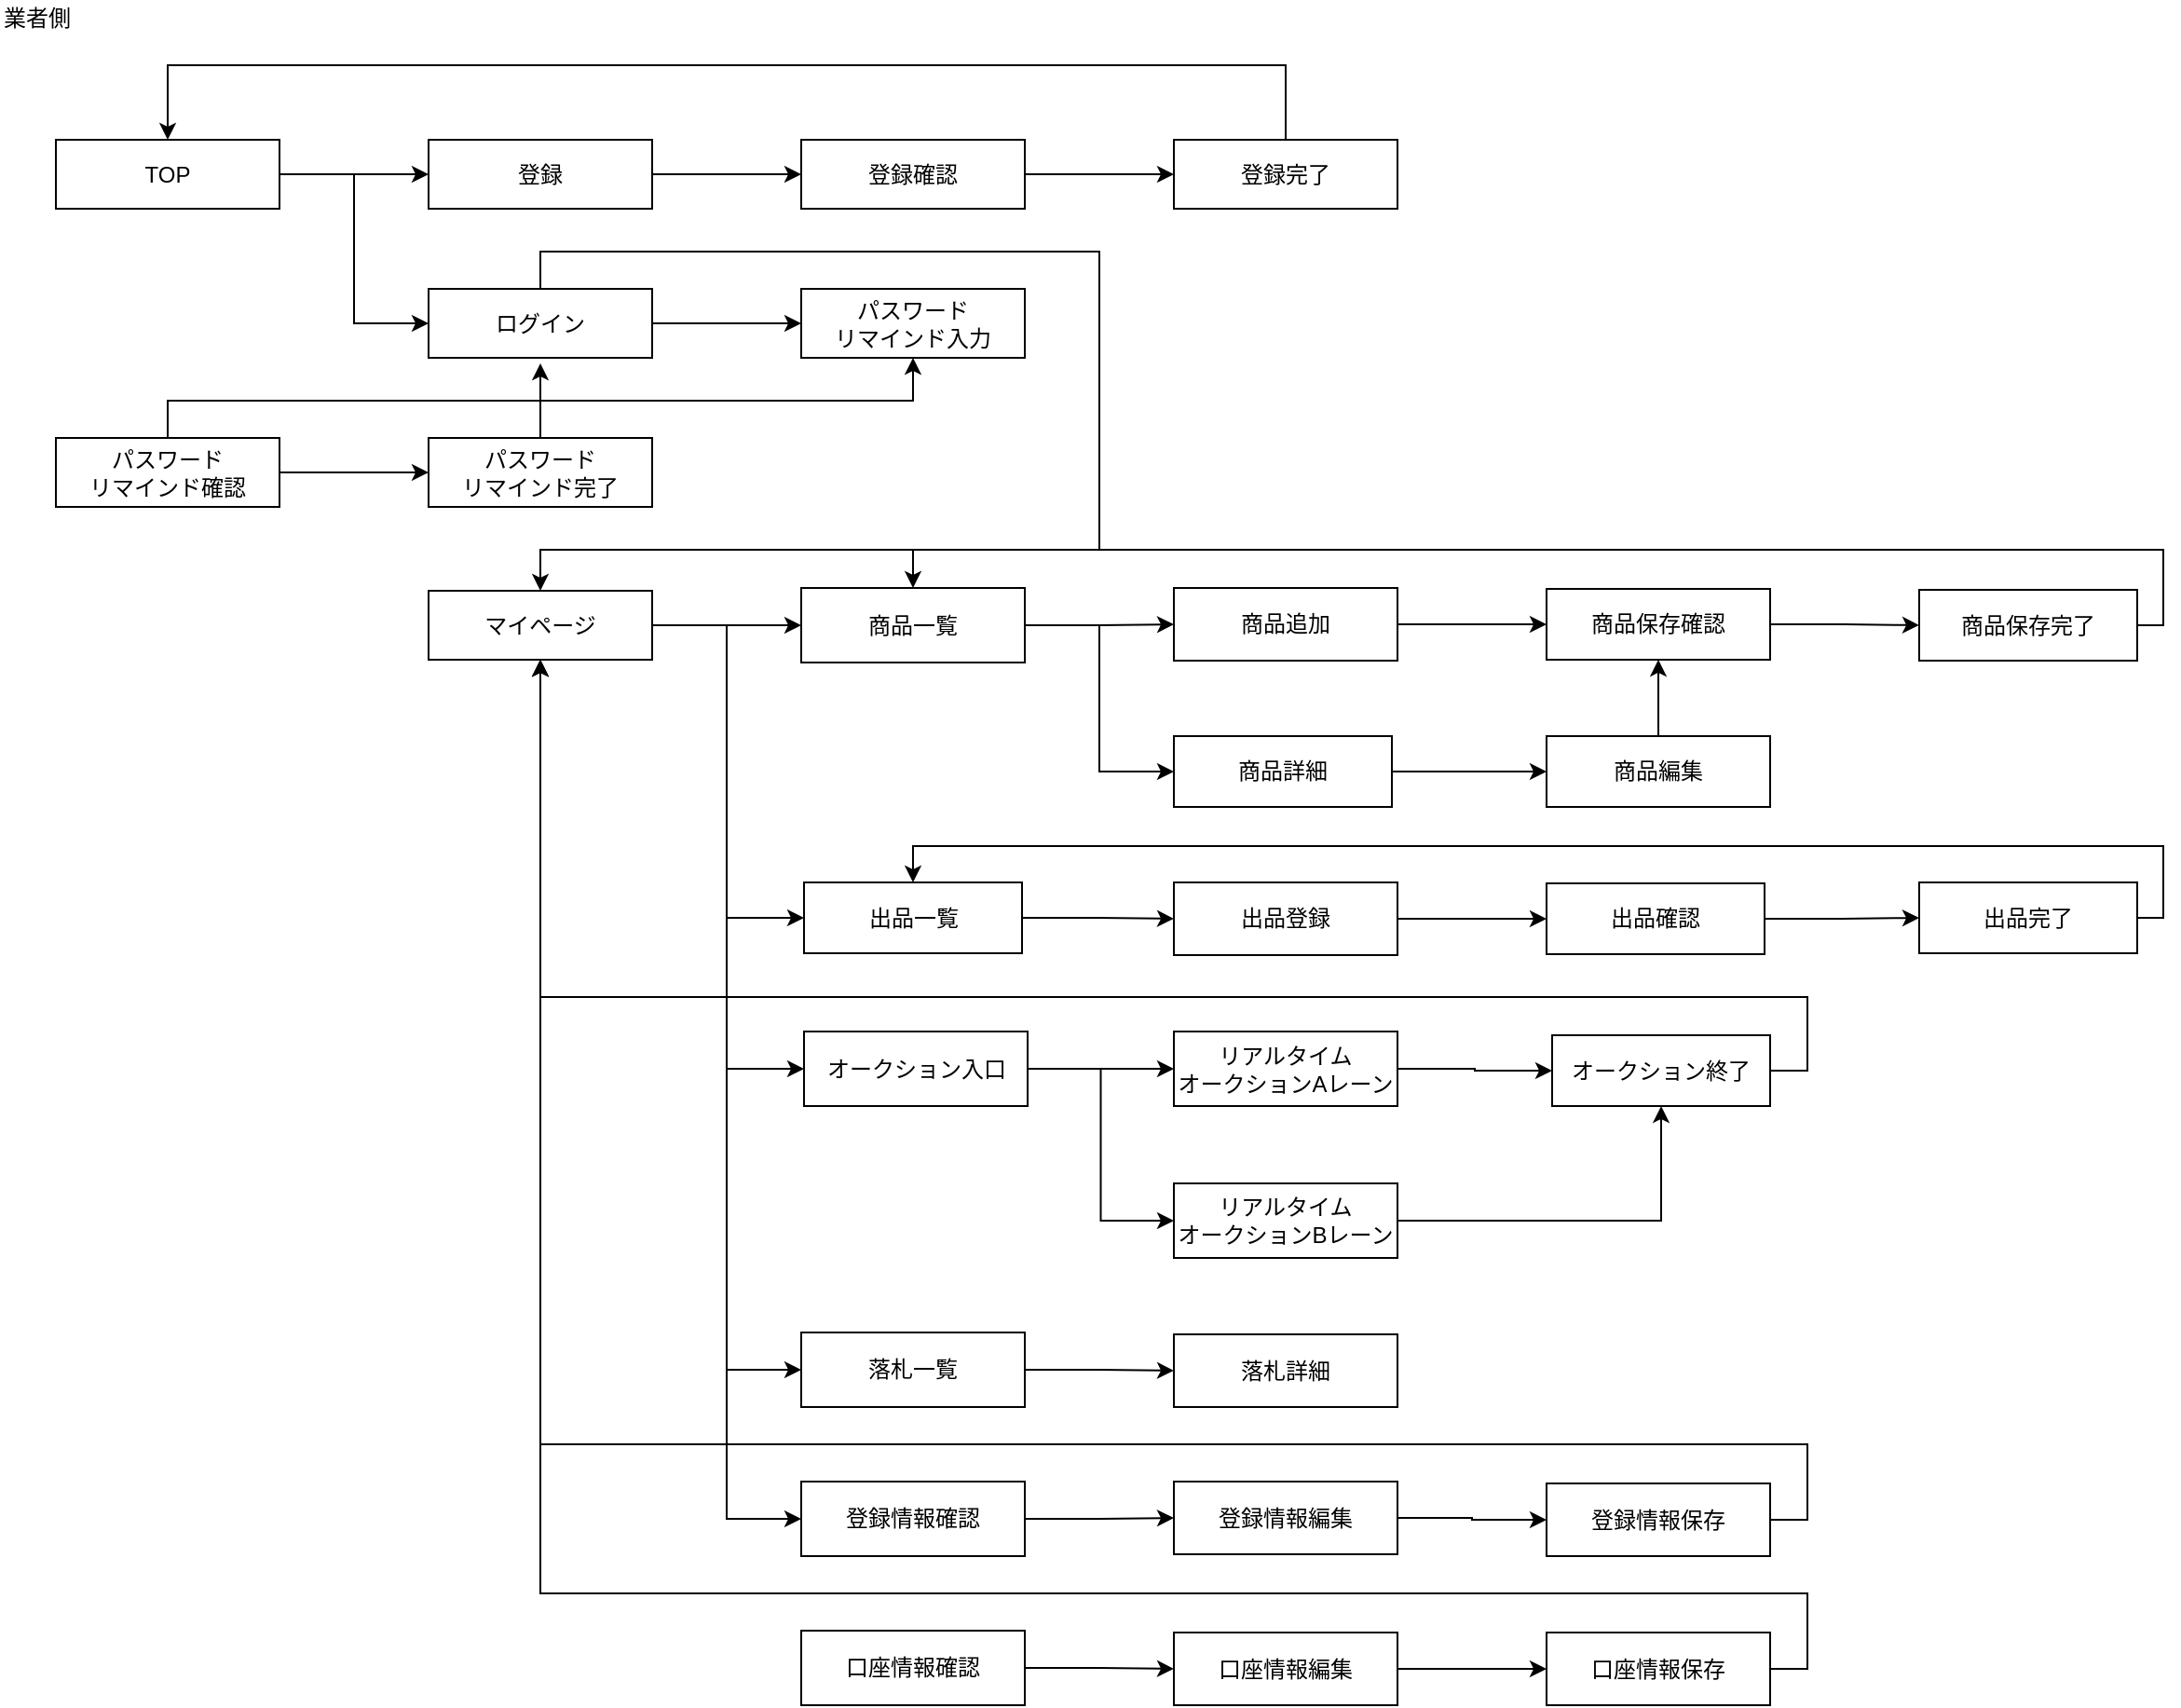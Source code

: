 <mxfile version="11.2.4" type="github" pages="1"><diagram id="y9-AY8FtYVWBIRDVgu3q" name="Page-1"><mxGraphModel dx="1113" dy="754" grid="1" gridSize="10" guides="1" tooltips="1" connect="1" arrows="1" fold="1" page="1" pageScale="1" pageWidth="1169" pageHeight="826" math="0" shadow="0"><root><mxCell id="0"/><mxCell id="1" parent="0"/><mxCell id="uF_Y0B79j9FDdWja12vl-38" style="edgeStyle=orthogonalEdgeStyle;rounded=0;orthogonalLoop=1;jettySize=auto;html=1;entryX=0;entryY=0.5;entryDx=0;entryDy=0;" edge="1" parent="1" source="uF_Y0B79j9FDdWja12vl-1" target="uF_Y0B79j9FDdWja12vl-4"><mxGeometry relative="1" as="geometry"/></mxCell><mxCell id="uF_Y0B79j9FDdWja12vl-55" style="edgeStyle=orthogonalEdgeStyle;rounded=0;orthogonalLoop=1;jettySize=auto;html=1;entryX=0;entryY=0.5;entryDx=0;entryDy=0;" edge="1" parent="1" source="uF_Y0B79j9FDdWja12vl-1" target="uF_Y0B79j9FDdWja12vl-41"><mxGeometry relative="1" as="geometry"><Array as="points"><mxPoint x="400" y="340"/><mxPoint x="400" y="498"/></Array></mxGeometry></mxCell><mxCell id="uF_Y0B79j9FDdWja12vl-66" style="edgeStyle=orthogonalEdgeStyle;rounded=0;orthogonalLoop=1;jettySize=auto;html=1;entryX=0;entryY=0.5;entryDx=0;entryDy=0;" edge="1" parent="1" source="uF_Y0B79j9FDdWja12vl-1" target="uF_Y0B79j9FDdWja12vl-65"><mxGeometry relative="1" as="geometry"><Array as="points"><mxPoint x="400" y="340"/><mxPoint x="400" y="740"/></Array></mxGeometry></mxCell><mxCell id="uF_Y0B79j9FDdWja12vl-79" style="edgeStyle=orthogonalEdgeStyle;rounded=0;orthogonalLoop=1;jettySize=auto;html=1;entryX=0;entryY=0.5;entryDx=0;entryDy=0;" edge="1" parent="1" source="uF_Y0B79j9FDdWja12vl-1" target="uF_Y0B79j9FDdWja12vl-70"><mxGeometry relative="1" as="geometry"><Array as="points"><mxPoint x="400" y="340"/><mxPoint x="400" y="579"/></Array></mxGeometry></mxCell><mxCell id="uF_Y0B79j9FDdWja12vl-81" style="edgeStyle=orthogonalEdgeStyle;rounded=0;orthogonalLoop=1;jettySize=auto;html=1;entryX=0;entryY=0.5;entryDx=0;entryDy=0;" edge="1" parent="1" source="uF_Y0B79j9FDdWja12vl-1" target="uF_Y0B79j9FDdWja12vl-80"><mxGeometry relative="1" as="geometry"/></mxCell><mxCell id="uF_Y0B79j9FDdWja12vl-1" value="マイページ" style="whiteSpace=wrap;html=1;" vertex="1" parent="1"><mxGeometry x="240" y="322" width="120" height="37" as="geometry"/></mxCell><mxCell id="uF_Y0B79j9FDdWja12vl-50" style="edgeStyle=orthogonalEdgeStyle;rounded=0;orthogonalLoop=1;jettySize=auto;html=1;entryX=0;entryY=0.5;entryDx=0;entryDy=0;" edge="1" parent="1" source="uF_Y0B79j9FDdWja12vl-3" target="uF_Y0B79j9FDdWja12vl-49"><mxGeometry relative="1" as="geometry"/></mxCell><mxCell id="uF_Y0B79j9FDdWja12vl-3" value="商品詳細" style="whiteSpace=wrap;html=1;" vertex="1" parent="1"><mxGeometry x="640" y="400" width="117" height="38" as="geometry"/></mxCell><mxCell id="uF_Y0B79j9FDdWja12vl-39" style="edgeStyle=orthogonalEdgeStyle;rounded=0;orthogonalLoop=1;jettySize=auto;html=1;entryX=0;entryY=0.5;entryDx=0;entryDy=0;" edge="1" parent="1" source="uF_Y0B79j9FDdWja12vl-4" target="uF_Y0B79j9FDdWja12vl-5"><mxGeometry relative="1" as="geometry"/></mxCell><mxCell id="uF_Y0B79j9FDdWja12vl-40" style="edgeStyle=orthogonalEdgeStyle;rounded=0;orthogonalLoop=1;jettySize=auto;html=1;entryX=0;entryY=0.5;entryDx=0;entryDy=0;" edge="1" parent="1" source="uF_Y0B79j9FDdWja12vl-4" target="uF_Y0B79j9FDdWja12vl-3"><mxGeometry relative="1" as="geometry"/></mxCell><mxCell id="uF_Y0B79j9FDdWja12vl-4" value="商品一覧" style="whiteSpace=wrap;html=1;" vertex="1" parent="1"><mxGeometry x="440" y="320.5" width="120" height="40" as="geometry"/></mxCell><mxCell id="uF_Y0B79j9FDdWja12vl-44" style="edgeStyle=orthogonalEdgeStyle;rounded=0;orthogonalLoop=1;jettySize=auto;html=1;entryX=0;entryY=0.5;entryDx=0;entryDy=0;" edge="1" parent="1" source="uF_Y0B79j9FDdWja12vl-5" target="uF_Y0B79j9FDdWja12vl-42"><mxGeometry relative="1" as="geometry"/></mxCell><mxCell id="uF_Y0B79j9FDdWja12vl-5" value="商品追加" style="whiteSpace=wrap;html=1;" vertex="1" parent="1"><mxGeometry x="640" y="320.5" width="120" height="39" as="geometry"/></mxCell><mxCell id="uF_Y0B79j9FDdWja12vl-12" value="業者側" style="text;html=1;resizable=0;points=[];autosize=1;align=left;verticalAlign=top;spacingTop=-4;" vertex="1" parent="1"><mxGeometry x="10" y="5" width="50" height="20" as="geometry"/></mxCell><mxCell id="uF_Y0B79j9FDdWja12vl-25" style="edgeStyle=orthogonalEdgeStyle;rounded=0;orthogonalLoop=1;jettySize=auto;html=1;entryX=0;entryY=0.5;entryDx=0;entryDy=0;" edge="1" parent="1" source="uF_Y0B79j9FDdWja12vl-13" target="uF_Y0B79j9FDdWja12vl-16"><mxGeometry relative="1" as="geometry"/></mxCell><mxCell id="uF_Y0B79j9FDdWja12vl-33" style="edgeStyle=orthogonalEdgeStyle;rounded=0;orthogonalLoop=1;jettySize=auto;html=1;entryX=0.5;entryY=0;entryDx=0;entryDy=0;" edge="1" parent="1" source="uF_Y0B79j9FDdWja12vl-13" target="uF_Y0B79j9FDdWja12vl-1"><mxGeometry relative="1" as="geometry"><Array as="points"><mxPoint x="300" y="140"/><mxPoint x="600" y="140"/><mxPoint x="600" y="300"/><mxPoint x="300" y="300"/></Array></mxGeometry></mxCell><mxCell id="uF_Y0B79j9FDdWja12vl-13" value="ログイン" style="whiteSpace=wrap;html=1;" vertex="1" parent="1"><mxGeometry x="240" y="160" width="120" height="37" as="geometry"/></mxCell><mxCell id="uF_Y0B79j9FDdWja12vl-19" style="edgeStyle=orthogonalEdgeStyle;rounded=0;orthogonalLoop=1;jettySize=auto;html=1;entryX=0;entryY=0.5;entryDx=0;entryDy=0;" edge="1" parent="1" source="uF_Y0B79j9FDdWja12vl-14" target="uF_Y0B79j9FDdWja12vl-17"><mxGeometry relative="1" as="geometry"/></mxCell><mxCell id="uF_Y0B79j9FDdWja12vl-14" value="登録" style="whiteSpace=wrap;html=1;" vertex="1" parent="1"><mxGeometry x="240" y="80" width="120" height="37" as="geometry"/></mxCell><mxCell id="uF_Y0B79j9FDdWja12vl-16" value="パスワード&lt;br&gt;リマインド入力" style="whiteSpace=wrap;html=1;" vertex="1" parent="1"><mxGeometry x="440" y="160" width="120" height="37" as="geometry"/></mxCell><mxCell id="uF_Y0B79j9FDdWja12vl-20" style="edgeStyle=orthogonalEdgeStyle;rounded=0;orthogonalLoop=1;jettySize=auto;html=1;entryX=0;entryY=0.5;entryDx=0;entryDy=0;" edge="1" parent="1" source="uF_Y0B79j9FDdWja12vl-17" target="uF_Y0B79j9FDdWja12vl-18"><mxGeometry relative="1" as="geometry"/></mxCell><mxCell id="uF_Y0B79j9FDdWja12vl-17" value="登録確認" style="whiteSpace=wrap;html=1;" vertex="1" parent="1"><mxGeometry x="440" y="80" width="120" height="37" as="geometry"/></mxCell><mxCell id="uF_Y0B79j9FDdWja12vl-27" style="edgeStyle=orthogonalEdgeStyle;rounded=0;orthogonalLoop=1;jettySize=auto;html=1;entryX=0.5;entryY=0;entryDx=0;entryDy=0;" edge="1" parent="1" source="uF_Y0B79j9FDdWja12vl-18" target="uF_Y0B79j9FDdWja12vl-22"><mxGeometry relative="1" as="geometry"><Array as="points"><mxPoint x="700" y="40"/><mxPoint x="100" y="40"/></Array></mxGeometry></mxCell><mxCell id="uF_Y0B79j9FDdWja12vl-18" value="登録完了" style="whiteSpace=wrap;html=1;" vertex="1" parent="1"><mxGeometry x="640" y="80" width="120" height="37" as="geometry"/></mxCell><mxCell id="uF_Y0B79j9FDdWja12vl-23" style="edgeStyle=orthogonalEdgeStyle;rounded=0;orthogonalLoop=1;jettySize=auto;html=1;entryX=0;entryY=0.5;entryDx=0;entryDy=0;" edge="1" parent="1" source="uF_Y0B79j9FDdWja12vl-22" target="uF_Y0B79j9FDdWja12vl-14"><mxGeometry relative="1" as="geometry"/></mxCell><mxCell id="uF_Y0B79j9FDdWja12vl-24" style="edgeStyle=orthogonalEdgeStyle;rounded=0;orthogonalLoop=1;jettySize=auto;html=1;entryX=0;entryY=0.5;entryDx=0;entryDy=0;" edge="1" parent="1" source="uF_Y0B79j9FDdWja12vl-22" target="uF_Y0B79j9FDdWja12vl-13"><mxGeometry relative="1" as="geometry"/></mxCell><mxCell id="uF_Y0B79j9FDdWja12vl-22" value="TOP" style="whiteSpace=wrap;html=1;" vertex="1" parent="1"><mxGeometry x="40" y="80" width="120" height="37" as="geometry"/></mxCell><mxCell id="uF_Y0B79j9FDdWja12vl-29" style="edgeStyle=orthogonalEdgeStyle;rounded=0;orthogonalLoop=1;jettySize=auto;html=1;entryX=0.5;entryY=1;entryDx=0;entryDy=0;" edge="1" parent="1" source="uF_Y0B79j9FDdWja12vl-26" target="uF_Y0B79j9FDdWja12vl-16"><mxGeometry relative="1" as="geometry"><Array as="points"><mxPoint x="100" y="220"/><mxPoint x="500" y="220"/></Array></mxGeometry></mxCell><mxCell id="uF_Y0B79j9FDdWja12vl-35" style="edgeStyle=orthogonalEdgeStyle;rounded=0;orthogonalLoop=1;jettySize=auto;html=1;entryX=0;entryY=0.5;entryDx=0;entryDy=0;" edge="1" parent="1" source="uF_Y0B79j9FDdWja12vl-26" target="uF_Y0B79j9FDdWja12vl-34"><mxGeometry relative="1" as="geometry"/></mxCell><mxCell id="uF_Y0B79j9FDdWja12vl-26" value="パスワード&lt;br&gt;リマインド確認" style="whiteSpace=wrap;html=1;" vertex="1" parent="1"><mxGeometry x="40" y="240" width="120" height="37" as="geometry"/></mxCell><mxCell id="uF_Y0B79j9FDdWja12vl-36" style="edgeStyle=orthogonalEdgeStyle;rounded=0;orthogonalLoop=1;jettySize=auto;html=1;" edge="1" parent="1" source="uF_Y0B79j9FDdWja12vl-34"><mxGeometry relative="1" as="geometry"><mxPoint x="300" y="200" as="targetPoint"/></mxGeometry></mxCell><mxCell id="uF_Y0B79j9FDdWja12vl-34" value="パスワード&lt;br&gt;リマインド完了" style="whiteSpace=wrap;html=1;" vertex="1" parent="1"><mxGeometry x="240" y="240" width="120" height="37" as="geometry"/></mxCell><mxCell id="uF_Y0B79j9FDdWja12vl-59" style="edgeStyle=orthogonalEdgeStyle;rounded=0;orthogonalLoop=1;jettySize=auto;html=1;entryX=0;entryY=0.5;entryDx=0;entryDy=0;" edge="1" parent="1" source="uF_Y0B79j9FDdWja12vl-41" target="uF_Y0B79j9FDdWja12vl-56"><mxGeometry relative="1" as="geometry"/></mxCell><mxCell id="uF_Y0B79j9FDdWja12vl-41" value="出品一覧" style="whiteSpace=wrap;html=1;" vertex="1" parent="1"><mxGeometry x="441.5" y="478.5" width="117" height="38" as="geometry"/></mxCell><mxCell id="uF_Y0B79j9FDdWja12vl-45" style="edgeStyle=orthogonalEdgeStyle;rounded=0;orthogonalLoop=1;jettySize=auto;html=1;entryX=0;entryY=0.5;entryDx=0;entryDy=0;" edge="1" parent="1" source="uF_Y0B79j9FDdWja12vl-42" target="uF_Y0B79j9FDdWja12vl-43"><mxGeometry relative="1" as="geometry"/></mxCell><mxCell id="uF_Y0B79j9FDdWja12vl-42" value="商品保存確認" style="whiteSpace=wrap;html=1;" vertex="1" parent="1"><mxGeometry x="840" y="321" width="120" height="38" as="geometry"/></mxCell><mxCell id="uF_Y0B79j9FDdWja12vl-47" style="edgeStyle=orthogonalEdgeStyle;rounded=0;orthogonalLoop=1;jettySize=auto;html=1;entryX=0.5;entryY=0;entryDx=0;entryDy=0;" edge="1" parent="1" source="uF_Y0B79j9FDdWja12vl-43" target="uF_Y0B79j9FDdWja12vl-4"><mxGeometry relative="1" as="geometry"><Array as="points"><mxPoint x="1171" y="340"/><mxPoint x="1171" y="300"/><mxPoint x="500" y="300"/></Array></mxGeometry></mxCell><mxCell id="uF_Y0B79j9FDdWja12vl-43" value="商品保存完了" style="whiteSpace=wrap;html=1;" vertex="1" parent="1"><mxGeometry x="1040" y="321.5" width="117" height="38" as="geometry"/></mxCell><mxCell id="uF_Y0B79j9FDdWja12vl-51" style="edgeStyle=orthogonalEdgeStyle;rounded=0;orthogonalLoop=1;jettySize=auto;html=1;" edge="1" parent="1" source="uF_Y0B79j9FDdWja12vl-49" target="uF_Y0B79j9FDdWja12vl-42"><mxGeometry relative="1" as="geometry"/></mxCell><mxCell id="uF_Y0B79j9FDdWja12vl-49" value="商品編集" style="whiteSpace=wrap;html=1;" vertex="1" parent="1"><mxGeometry x="840" y="400" width="120" height="38" as="geometry"/></mxCell><mxCell id="uF_Y0B79j9FDdWja12vl-60" style="edgeStyle=orthogonalEdgeStyle;rounded=0;orthogonalLoop=1;jettySize=auto;html=1;entryX=0;entryY=0.5;entryDx=0;entryDy=0;" edge="1" parent="1" source="uF_Y0B79j9FDdWja12vl-56" target="uF_Y0B79j9FDdWja12vl-57"><mxGeometry relative="1" as="geometry"/></mxCell><mxCell id="uF_Y0B79j9FDdWja12vl-56" value="出品登録" style="whiteSpace=wrap;html=1;" vertex="1" parent="1"><mxGeometry x="640" y="478.5" width="120" height="39" as="geometry"/></mxCell><mxCell id="uF_Y0B79j9FDdWja12vl-61" style="edgeStyle=orthogonalEdgeStyle;rounded=0;orthogonalLoop=1;jettySize=auto;html=1;entryX=0;entryY=0.5;entryDx=0;entryDy=0;" edge="1" parent="1" source="uF_Y0B79j9FDdWja12vl-57" target="uF_Y0B79j9FDdWja12vl-58"><mxGeometry relative="1" as="geometry"/></mxCell><mxCell id="uF_Y0B79j9FDdWja12vl-57" value="出品確認" style="whiteSpace=wrap;html=1;" vertex="1" parent="1"><mxGeometry x="840" y="479" width="117" height="38" as="geometry"/></mxCell><mxCell id="uF_Y0B79j9FDdWja12vl-63" style="edgeStyle=orthogonalEdgeStyle;rounded=0;orthogonalLoop=1;jettySize=auto;html=1;entryX=0.5;entryY=0;entryDx=0;entryDy=0;" edge="1" parent="1" source="uF_Y0B79j9FDdWja12vl-58" target="uF_Y0B79j9FDdWja12vl-41"><mxGeometry relative="1" as="geometry"><Array as="points"><mxPoint x="1171" y="498"/><mxPoint x="1171" y="459"/><mxPoint x="500" y="459"/></Array></mxGeometry></mxCell><mxCell id="uF_Y0B79j9FDdWja12vl-58" value="出品完了" style="whiteSpace=wrap;html=1;" vertex="1" parent="1"><mxGeometry x="1040" y="478.5" width="117" height="38" as="geometry"/></mxCell><mxCell id="uF_Y0B79j9FDdWja12vl-68" style="edgeStyle=orthogonalEdgeStyle;rounded=0;orthogonalLoop=1;jettySize=auto;html=1;entryX=0;entryY=0.5;entryDx=0;entryDy=0;" edge="1" parent="1" source="uF_Y0B79j9FDdWja12vl-65" target="uF_Y0B79j9FDdWja12vl-67"><mxGeometry relative="1" as="geometry"/></mxCell><mxCell id="uF_Y0B79j9FDdWja12vl-65" value="落札一覧" style="whiteSpace=wrap;html=1;" vertex="1" parent="1"><mxGeometry x="440" y="720" width="120" height="40" as="geometry"/></mxCell><mxCell id="uF_Y0B79j9FDdWja12vl-67" value="落札詳細" style="whiteSpace=wrap;html=1;" vertex="1" parent="1"><mxGeometry x="640" y="721" width="120" height="39" as="geometry"/></mxCell><mxCell id="uF_Y0B79j9FDdWja12vl-73" style="edgeStyle=orthogonalEdgeStyle;rounded=0;orthogonalLoop=1;jettySize=auto;html=1;entryX=0;entryY=0.5;entryDx=0;entryDy=0;" edge="1" parent="1" source="uF_Y0B79j9FDdWja12vl-70" target="uF_Y0B79j9FDdWja12vl-71"><mxGeometry relative="1" as="geometry"/></mxCell><mxCell id="uF_Y0B79j9FDdWja12vl-74" style="edgeStyle=orthogonalEdgeStyle;rounded=0;orthogonalLoop=1;jettySize=auto;html=1;entryX=0;entryY=0.5;entryDx=0;entryDy=0;" edge="1" parent="1" source="uF_Y0B79j9FDdWja12vl-70" target="uF_Y0B79j9FDdWja12vl-72"><mxGeometry relative="1" as="geometry"/></mxCell><mxCell id="uF_Y0B79j9FDdWja12vl-70" value="オークション入口" style="whiteSpace=wrap;html=1;" vertex="1" parent="1"><mxGeometry x="441.5" y="558.5" width="120" height="40" as="geometry"/></mxCell><mxCell id="uF_Y0B79j9FDdWja12vl-76" style="edgeStyle=orthogonalEdgeStyle;rounded=0;orthogonalLoop=1;jettySize=auto;html=1;entryX=0;entryY=0.5;entryDx=0;entryDy=0;" edge="1" parent="1" source="uF_Y0B79j9FDdWja12vl-71" target="uF_Y0B79j9FDdWja12vl-75"><mxGeometry relative="1" as="geometry"/></mxCell><mxCell id="uF_Y0B79j9FDdWja12vl-71" value="リアルタイム&lt;br&gt;オークションAレーン" style="whiteSpace=wrap;html=1;" vertex="1" parent="1"><mxGeometry x="640" y="558.5" width="120" height="40" as="geometry"/></mxCell><mxCell id="uF_Y0B79j9FDdWja12vl-77" style="edgeStyle=orthogonalEdgeStyle;rounded=0;orthogonalLoop=1;jettySize=auto;html=1;" edge="1" parent="1" source="uF_Y0B79j9FDdWja12vl-72" target="uF_Y0B79j9FDdWja12vl-75"><mxGeometry relative="1" as="geometry"/></mxCell><mxCell id="uF_Y0B79j9FDdWja12vl-72" value="リアルタイム&lt;br&gt;オークションBレーン" style="whiteSpace=wrap;html=1;" vertex="1" parent="1"><mxGeometry x="640" y="640" width="120" height="40" as="geometry"/></mxCell><mxCell id="uF_Y0B79j9FDdWja12vl-78" style="edgeStyle=orthogonalEdgeStyle;rounded=0;orthogonalLoop=1;jettySize=auto;html=1;" edge="1" parent="1" source="uF_Y0B79j9FDdWja12vl-75" target="uF_Y0B79j9FDdWja12vl-1"><mxGeometry relative="1" as="geometry"><Array as="points"><mxPoint x="980" y="579"/><mxPoint x="980" y="540"/><mxPoint x="300" y="540"/></Array></mxGeometry></mxCell><mxCell id="uF_Y0B79j9FDdWja12vl-75" value="オークション終了" style="whiteSpace=wrap;html=1;" vertex="1" parent="1"><mxGeometry x="843" y="560.5" width="117" height="38" as="geometry"/></mxCell><mxCell id="uF_Y0B79j9FDdWja12vl-83" style="edgeStyle=orthogonalEdgeStyle;rounded=0;orthogonalLoop=1;jettySize=auto;html=1;" edge="1" parent="1" source="uF_Y0B79j9FDdWja12vl-80" target="uF_Y0B79j9FDdWja12vl-82"><mxGeometry relative="1" as="geometry"/></mxCell><mxCell id="uF_Y0B79j9FDdWja12vl-80" value="登録情報確認" style="whiteSpace=wrap;html=1;" vertex="1" parent="1"><mxGeometry x="440" y="800" width="120" height="40" as="geometry"/></mxCell><mxCell id="uF_Y0B79j9FDdWja12vl-85" style="edgeStyle=orthogonalEdgeStyle;rounded=0;orthogonalLoop=1;jettySize=auto;html=1;entryX=0;entryY=0.5;entryDx=0;entryDy=0;" edge="1" parent="1" source="uF_Y0B79j9FDdWja12vl-82" target="uF_Y0B79j9FDdWja12vl-84"><mxGeometry relative="1" as="geometry"/></mxCell><mxCell id="uF_Y0B79j9FDdWja12vl-82" value="登録情報編集" style="whiteSpace=wrap;html=1;" vertex="1" parent="1"><mxGeometry x="640" y="800" width="120" height="39" as="geometry"/></mxCell><mxCell id="uF_Y0B79j9FDdWja12vl-86" style="edgeStyle=orthogonalEdgeStyle;rounded=0;orthogonalLoop=1;jettySize=auto;html=1;entryX=0.5;entryY=1;entryDx=0;entryDy=0;" edge="1" parent="1" source="uF_Y0B79j9FDdWja12vl-84" target="uF_Y0B79j9FDdWja12vl-1"><mxGeometry relative="1" as="geometry"><Array as="points"><mxPoint x="980" y="820"/><mxPoint x="980" y="780"/><mxPoint x="300" y="780"/></Array></mxGeometry></mxCell><mxCell id="uF_Y0B79j9FDdWja12vl-84" value="登録情報保存" style="whiteSpace=wrap;html=1;" vertex="1" parent="1"><mxGeometry x="840" y="801" width="120" height="39" as="geometry"/></mxCell><mxCell id="uF_Y0B79j9FDdWja12vl-89" style="edgeStyle=orthogonalEdgeStyle;rounded=0;orthogonalLoop=1;jettySize=auto;html=1;entryX=0;entryY=0.5;entryDx=0;entryDy=0;" edge="1" parent="1" source="uF_Y0B79j9FDdWja12vl-87" target="uF_Y0B79j9FDdWja12vl-88"><mxGeometry relative="1" as="geometry"/></mxCell><mxCell id="uF_Y0B79j9FDdWja12vl-87" value="口座情報確認" style="whiteSpace=wrap;html=1;" vertex="1" parent="1"><mxGeometry x="440" y="880" width="120" height="40" as="geometry"/></mxCell><mxCell id="uF_Y0B79j9FDdWja12vl-91" style="edgeStyle=orthogonalEdgeStyle;rounded=0;orthogonalLoop=1;jettySize=auto;html=1;entryX=0;entryY=0.5;entryDx=0;entryDy=0;" edge="1" parent="1" source="uF_Y0B79j9FDdWja12vl-88" target="uF_Y0B79j9FDdWja12vl-90"><mxGeometry relative="1" as="geometry"/></mxCell><mxCell id="uF_Y0B79j9FDdWja12vl-88" value="口座情報編集" style="whiteSpace=wrap;html=1;" vertex="1" parent="1"><mxGeometry x="640" y="881" width="120" height="39" as="geometry"/></mxCell><mxCell id="uF_Y0B79j9FDdWja12vl-92" style="edgeStyle=orthogonalEdgeStyle;rounded=0;orthogonalLoop=1;jettySize=auto;html=1;" edge="1" parent="1" source="uF_Y0B79j9FDdWja12vl-90" target="uF_Y0B79j9FDdWja12vl-1"><mxGeometry relative="1" as="geometry"><Array as="points"><mxPoint x="980" y="900"/><mxPoint x="980" y="860"/><mxPoint x="300" y="860"/></Array></mxGeometry></mxCell><mxCell id="uF_Y0B79j9FDdWja12vl-90" value="口座情報保存" style="whiteSpace=wrap;html=1;" vertex="1" parent="1"><mxGeometry x="840" y="881" width="120" height="39" as="geometry"/></mxCell></root></mxGraphModel></diagram></mxfile>
